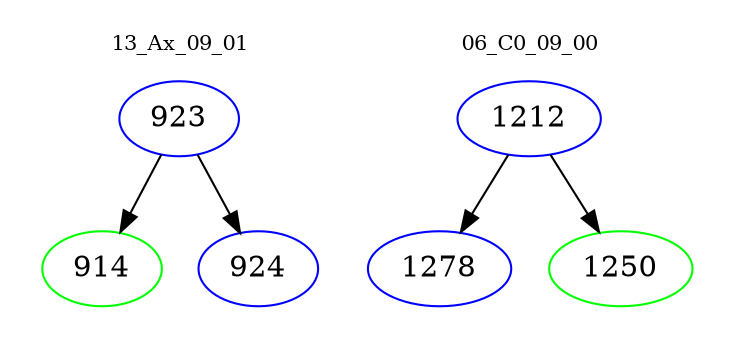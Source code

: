 digraph{
subgraph cluster_0 {
color = white
label = "13_Ax_09_01";
fontsize=10;
T0_923 [label="923", color="blue"]
T0_923 -> T0_914 [color="black"]
T0_914 [label="914", color="green"]
T0_923 -> T0_924 [color="black"]
T0_924 [label="924", color="blue"]
}
subgraph cluster_1 {
color = white
label = "06_C0_09_00";
fontsize=10;
T1_1212 [label="1212", color="blue"]
T1_1212 -> T1_1278 [color="black"]
T1_1278 [label="1278", color="blue"]
T1_1212 -> T1_1250 [color="black"]
T1_1250 [label="1250", color="green"]
}
}
